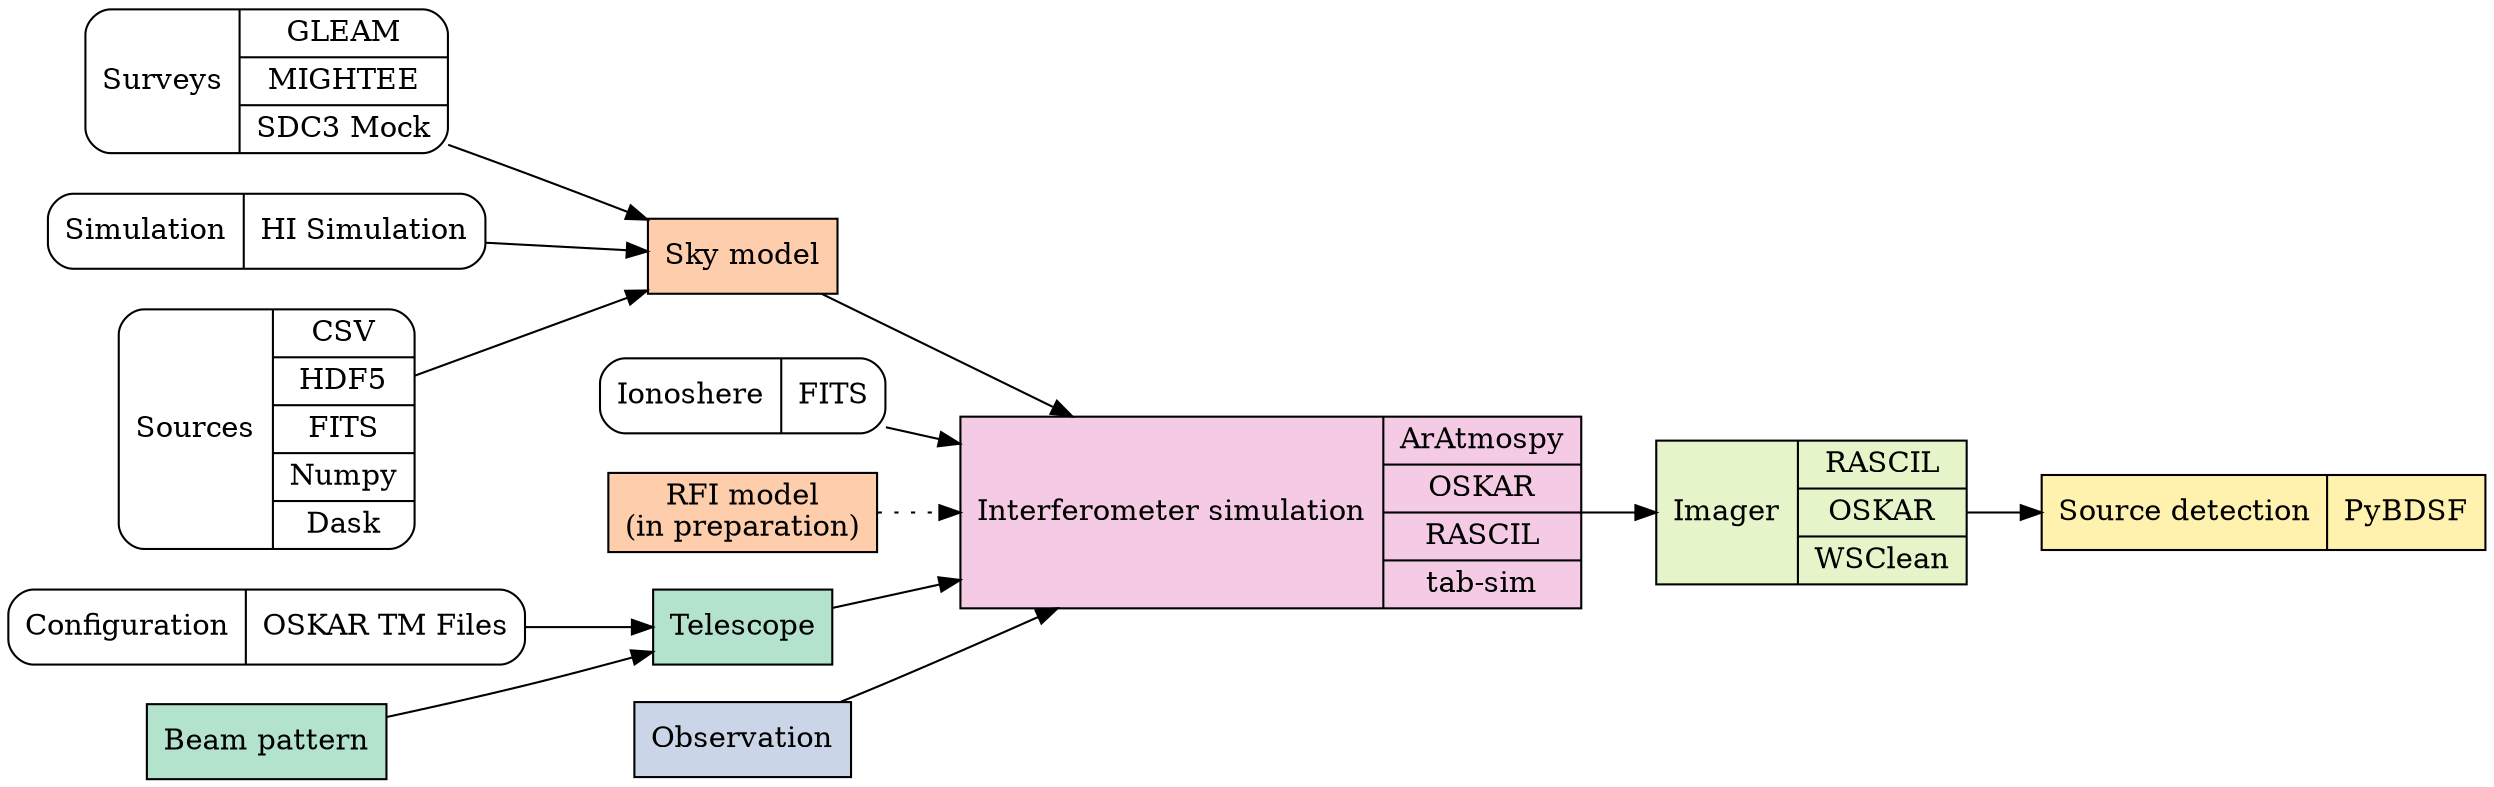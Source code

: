 digraph {
    rankdir=LR

    node[colorscheme=pastel27, shape=record, style=rounded]
    "Surveys"[label="{Surveys|{GLEAM|MIGHTEE|SDC3 Mock}}"]
    "Simulations"[label="{Simulation|{HI Simulation}}"]
    "Sources"[label="{Sources|{CSV|HDF5|FITS|Numpy|Dask}}"]
    "Ionosphere"[label="{Ionoshere|{FITS}}"]
    "Configuration"[label="{Configuration|OSKAR TM Files}"]

    node[fillcolor=2, shape=box, style=filled]
    "Sky model"
    "RFI model"[label="RFI model\n(in preparation)"]

    node[fillcolor=1, style=filled]
    "Beam pattern"
    "Telescope"
    
    node[fillcolor=3]
    "Observation"

    node[fillcolor=4]
    "Interferometer simulation"[shape=record, label="{Interferometer simulation|{ArAtmospy|OSKAR|RASCIL|tab-sim}}"]


    node[fillcolor=5]
    "Imager"[shape=record, label="{Imager|{RASCIL|OSKAR|WSClean}}"]

    node[fillcolor=6]
    "Source detection"[shape=record, label="{Source detection|{PyBDSF}}"]

    "Surveys" -> "Sky model"
    "Simulations" -> "Sky model"
    "Sources" -> "Sky model"

    "Configuration" -> "Telescope"
    "Beam pattern" -> "Telescope"
    
    "Sky model" -> "Interferometer simulation"
    "Telescope" -> "Interferometer simulation"
    "Observation" -> "Interferometer simulation"
    "RFI model" -> "Interferometer simulation" [style=dotted]
    "Ionosphere" -> "Interferometer simulation"

    "Interferometer simulation" -> "Imager"

    "Imager" -> "Source detection"
}
 